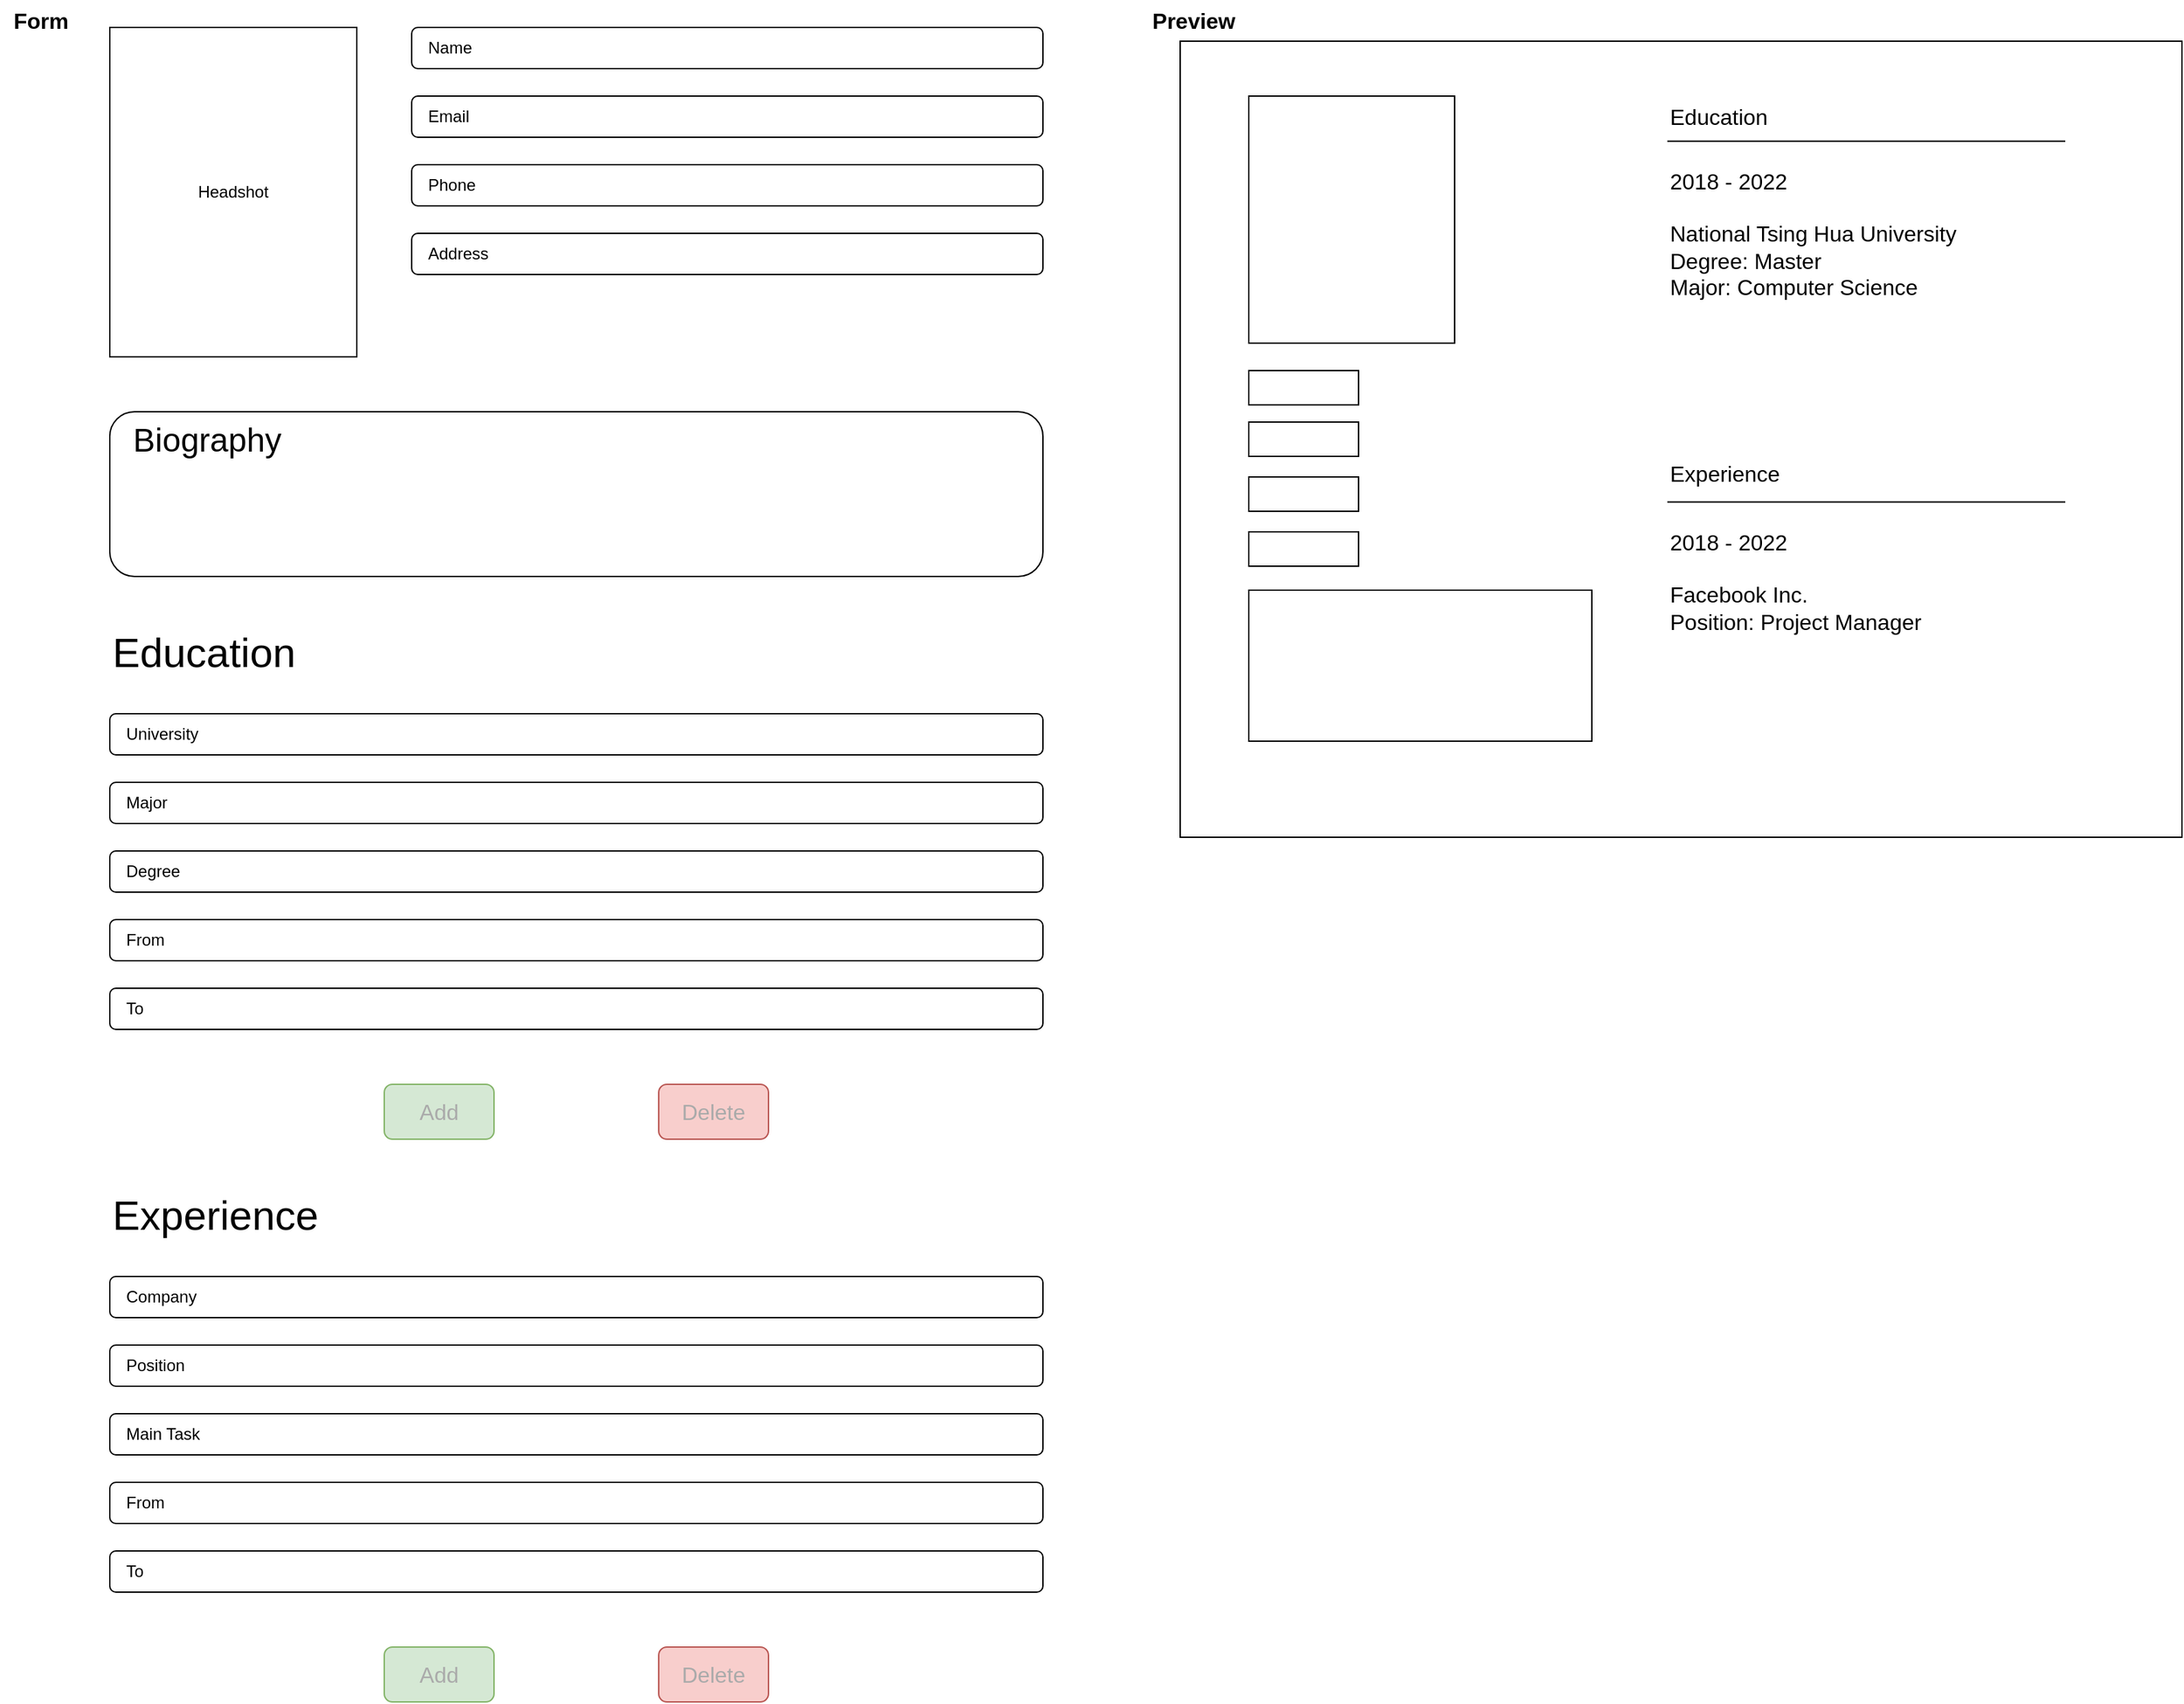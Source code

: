 <mxfile version="16.2.4" type="device"><diagram id="ZxuuxGdpwCb7rVBfSzP5" name="Page-1"><mxGraphModel dx="1422" dy="1823" grid="1" gridSize="10" guides="1" tooltips="1" connect="1" arrows="1" fold="1" page="1" pageScale="1" pageWidth="850" pageHeight="1100" math="0" shadow="0"><root><mxCell id="0"/><mxCell id="1" parent="0"/><mxCell id="BJmKSMmdJSAaoAUhxU8p-1" value="" style="rounded=0;whiteSpace=wrap;html=1;" parent="1" vertex="1"><mxGeometry x="80" y="-1080" width="180" height="240" as="geometry"/></mxCell><mxCell id="BJmKSMmdJSAaoAUhxU8p-2" value="Headshot" style="text;html=1;strokeColor=none;fillColor=none;align=center;verticalAlign=middle;whiteSpace=wrap;rounded=0;" parent="1" vertex="1"><mxGeometry x="140" y="-975" width="60" height="30" as="geometry"/></mxCell><mxCell id="BJmKSMmdJSAaoAUhxU8p-3" value="" style="rounded=1;whiteSpace=wrap;html=1;" parent="1" vertex="1"><mxGeometry x="300" y="-1080" width="460" height="30" as="geometry"/></mxCell><mxCell id="BJmKSMmdJSAaoAUhxU8p-4" value="Name" style="text;html=1;strokeColor=none;fillColor=none;align=left;verticalAlign=middle;whiteSpace=wrap;rounded=0;" parent="1" vertex="1"><mxGeometry x="310" y="-1080" width="60" height="30" as="geometry"/></mxCell><mxCell id="BJmKSMmdJSAaoAUhxU8p-5" value="" style="rounded=1;whiteSpace=wrap;html=1;" parent="1" vertex="1"><mxGeometry x="300" y="-980" width="460" height="30" as="geometry"/></mxCell><mxCell id="BJmKSMmdJSAaoAUhxU8p-6" value="Phone" style="text;html=1;strokeColor=none;fillColor=none;align=left;verticalAlign=middle;whiteSpace=wrap;rounded=0;" parent="1" vertex="1"><mxGeometry x="310" y="-980" width="60" height="30" as="geometry"/></mxCell><mxCell id="BJmKSMmdJSAaoAUhxU8p-7" value="" style="rounded=1;whiteSpace=wrap;html=1;" parent="1" vertex="1"><mxGeometry x="300" y="-1030" width="460" height="30" as="geometry"/></mxCell><mxCell id="BJmKSMmdJSAaoAUhxU8p-8" value="Email" style="text;html=1;strokeColor=none;fillColor=none;align=left;verticalAlign=middle;whiteSpace=wrap;rounded=0;" parent="1" vertex="1"><mxGeometry x="310" y="-1030" width="60" height="30" as="geometry"/></mxCell><mxCell id="BJmKSMmdJSAaoAUhxU8p-9" value="" style="rounded=1;whiteSpace=wrap;html=1;" parent="1" vertex="1"><mxGeometry x="80" y="-580" width="680" height="30" as="geometry"/></mxCell><mxCell id="BJmKSMmdJSAaoAUhxU8p-10" value="University" style="text;html=1;strokeColor=none;fillColor=none;align=left;verticalAlign=middle;rounded=0;" parent="1" vertex="1"><mxGeometry x="90" y="-580" width="90" height="30" as="geometry"/></mxCell><mxCell id="BJmKSMmdJSAaoAUhxU8p-11" value="&lt;font style=&quot;font-size: 30px&quot;&gt;Education&lt;/font&gt;" style="text;html=1;strokeColor=none;fillColor=none;align=left;verticalAlign=middle;whiteSpace=wrap;rounded=0;" parent="1" vertex="1"><mxGeometry x="80" y="-640" width="680" height="30" as="geometry"/></mxCell><mxCell id="BJmKSMmdJSAaoAUhxU8p-13" value="" style="rounded=1;whiteSpace=wrap;html=1;" parent="1" vertex="1"><mxGeometry x="80" y="-530" width="680" height="30" as="geometry"/></mxCell><mxCell id="BJmKSMmdJSAaoAUhxU8p-14" value="Major" style="text;html=1;strokeColor=none;fillColor=none;align=left;verticalAlign=middle;rounded=0;" parent="1" vertex="1"><mxGeometry x="90" y="-530" width="90" height="30" as="geometry"/></mxCell><mxCell id="BJmKSMmdJSAaoAUhxU8p-15" value="" style="rounded=1;whiteSpace=wrap;html=1;" parent="1" vertex="1"><mxGeometry x="80" y="-430" width="680" height="30" as="geometry"/></mxCell><mxCell id="BJmKSMmdJSAaoAUhxU8p-16" value="From" style="text;html=1;strokeColor=none;fillColor=none;align=left;verticalAlign=middle;rounded=0;" parent="1" vertex="1"><mxGeometry x="90" y="-430" width="90" height="30" as="geometry"/></mxCell><mxCell id="BJmKSMmdJSAaoAUhxU8p-17" value="" style="rounded=1;whiteSpace=wrap;html=1;" parent="1" vertex="1"><mxGeometry x="80" y="-380" width="680" height="30" as="geometry"/></mxCell><mxCell id="BJmKSMmdJSAaoAUhxU8p-18" value="To" style="text;html=1;strokeColor=none;fillColor=none;align=left;verticalAlign=middle;rounded=0;" parent="1" vertex="1"><mxGeometry x="90" y="-380" width="90" height="30" as="geometry"/></mxCell><mxCell id="BJmKSMmdJSAaoAUhxU8p-19" value="" style="rounded=1;whiteSpace=wrap;html=1;fontSize=30;fillColor=#d5e8d4;strokeColor=#82b366;" parent="1" vertex="1"><mxGeometry x="280" y="-310" width="80" height="40" as="geometry"/></mxCell><mxCell id="BJmKSMmdJSAaoAUhxU8p-21" value="Add" style="text;html=1;align=center;verticalAlign=middle;whiteSpace=wrap;rounded=0;fontSize=16;fontColor=#aaaaaa;" parent="1" vertex="1"><mxGeometry x="290" y="-305" width="60" height="30" as="geometry"/></mxCell><mxCell id="BJmKSMmdJSAaoAUhxU8p-22" value="" style="rounded=1;whiteSpace=wrap;html=1;fontSize=30;fillColor=#f8cecc;strokeColor=#b85450;" parent="1" vertex="1"><mxGeometry x="480" y="-310" width="80" height="40" as="geometry"/></mxCell><mxCell id="BJmKSMmdJSAaoAUhxU8p-23" value="Delete" style="text;html=1;align=center;verticalAlign=middle;whiteSpace=wrap;rounded=0;fontSize=16;fontColor=#aaaaaa;" parent="1" vertex="1"><mxGeometry x="490" y="-305" width="60" height="30" as="geometry"/></mxCell><mxCell id="BJmKSMmdJSAaoAUhxU8p-24" value="" style="rounded=1;whiteSpace=wrap;html=1;" parent="1" vertex="1"><mxGeometry x="80" y="-170" width="680" height="30" as="geometry"/></mxCell><mxCell id="BJmKSMmdJSAaoAUhxU8p-25" value="Company" style="text;html=1;strokeColor=none;fillColor=none;align=left;verticalAlign=middle;rounded=0;" parent="1" vertex="1"><mxGeometry x="90" y="-170" width="90" height="30" as="geometry"/></mxCell><mxCell id="BJmKSMmdJSAaoAUhxU8p-26" value="&lt;font style=&quot;font-size: 30px&quot;&gt;Experience&lt;/font&gt;" style="text;html=1;strokeColor=none;fillColor=none;align=left;verticalAlign=middle;whiteSpace=wrap;rounded=0;" parent="1" vertex="1"><mxGeometry x="80" y="-230" width="680" height="30" as="geometry"/></mxCell><mxCell id="BJmKSMmdJSAaoAUhxU8p-27" value="" style="rounded=1;whiteSpace=wrap;html=1;" parent="1" vertex="1"><mxGeometry x="80" y="-120" width="680" height="30" as="geometry"/></mxCell><mxCell id="BJmKSMmdJSAaoAUhxU8p-28" value="Position" style="text;html=1;strokeColor=none;fillColor=none;align=left;verticalAlign=middle;rounded=0;" parent="1" vertex="1"><mxGeometry x="90" y="-120" width="90" height="30" as="geometry"/></mxCell><mxCell id="BJmKSMmdJSAaoAUhxU8p-29" value="" style="rounded=1;whiteSpace=wrap;html=1;" parent="1" vertex="1"><mxGeometry x="80" y="-20" width="680" height="30" as="geometry"/></mxCell><mxCell id="BJmKSMmdJSAaoAUhxU8p-30" value="From" style="text;html=1;strokeColor=none;fillColor=none;align=left;verticalAlign=middle;rounded=0;" parent="1" vertex="1"><mxGeometry x="90" y="-20" width="90" height="30" as="geometry"/></mxCell><mxCell id="BJmKSMmdJSAaoAUhxU8p-31" value="" style="rounded=1;whiteSpace=wrap;html=1;" parent="1" vertex="1"><mxGeometry x="80" y="30" width="680" height="30" as="geometry"/></mxCell><mxCell id="BJmKSMmdJSAaoAUhxU8p-32" value="To" style="text;html=1;strokeColor=none;fillColor=none;align=left;verticalAlign=middle;rounded=0;" parent="1" vertex="1"><mxGeometry x="90" y="30" width="90" height="30" as="geometry"/></mxCell><mxCell id="BJmKSMmdJSAaoAUhxU8p-33" value="" style="rounded=1;whiteSpace=wrap;html=1;fontSize=30;fillColor=#d5e8d4;strokeColor=#82b366;" parent="1" vertex="1"><mxGeometry x="280" y="100" width="80" height="40" as="geometry"/></mxCell><mxCell id="BJmKSMmdJSAaoAUhxU8p-34" value="Add" style="text;html=1;align=center;verticalAlign=middle;whiteSpace=wrap;rounded=0;fontSize=16;fontColor=#aaaaaa;" parent="1" vertex="1"><mxGeometry x="290" y="105" width="60" height="30" as="geometry"/></mxCell><mxCell id="BJmKSMmdJSAaoAUhxU8p-35" value="" style="rounded=1;whiteSpace=wrap;html=1;fontSize=30;fillColor=#f8cecc;strokeColor=#b85450;" parent="1" vertex="1"><mxGeometry x="480" y="100" width="80" height="40" as="geometry"/></mxCell><mxCell id="BJmKSMmdJSAaoAUhxU8p-36" value="Delete" style="text;html=1;align=center;verticalAlign=middle;whiteSpace=wrap;rounded=0;fontSize=16;fontColor=#aaaaaa;" parent="1" vertex="1"><mxGeometry x="490" y="105" width="60" height="30" as="geometry"/></mxCell><mxCell id="BJmKSMmdJSAaoAUhxU8p-37" value="" style="rounded=1;whiteSpace=wrap;html=1;" parent="1" vertex="1"><mxGeometry x="80" y="-70" width="680" height="30" as="geometry"/></mxCell><mxCell id="BJmKSMmdJSAaoAUhxU8p-38" value="Main Task" style="text;html=1;strokeColor=none;fillColor=none;align=left;verticalAlign=middle;rounded=0;" parent="1" vertex="1"><mxGeometry x="90" y="-70" width="90" height="30" as="geometry"/></mxCell><mxCell id="BJmKSMmdJSAaoAUhxU8p-39" value="" style="rounded=1;whiteSpace=wrap;html=1;" parent="1" vertex="1"><mxGeometry x="80" y="-480" width="680" height="30" as="geometry"/></mxCell><mxCell id="BJmKSMmdJSAaoAUhxU8p-40" value="Degree" style="text;html=1;strokeColor=none;fillColor=none;align=left;verticalAlign=middle;rounded=0;" parent="1" vertex="1"><mxGeometry x="90" y="-480" width="90" height="30" as="geometry"/></mxCell><mxCell id="BJmKSMmdJSAaoAUhxU8p-41" value="" style="rounded=1;whiteSpace=wrap;html=1;fontSize=12;" parent="1" vertex="1"><mxGeometry x="300" y="-930" width="460" height="30" as="geometry"/></mxCell><mxCell id="BJmKSMmdJSAaoAUhxU8p-42" value="Address" style="text;html=1;strokeColor=none;fillColor=none;align=left;verticalAlign=middle;whiteSpace=wrap;rounded=0;" parent="1" vertex="1"><mxGeometry x="310" y="-930" width="60" height="30" as="geometry"/></mxCell><mxCell id="BJmKSMmdJSAaoAUhxU8p-43" value="&lt;div&gt;&lt;span style=&quot;font-size: 24px ; color: rgb(0 , 0 , 0)&quot;&gt;Biography&lt;/span&gt;&lt;/div&gt;" style="rounded=1;whiteSpace=wrap;html=1;fontSize=12;fontColor=#aaaaaa;align=left;horizontal=1;verticalAlign=top;labelPosition=center;verticalLabelPosition=middle;spacingLeft=15;" parent="1" vertex="1"><mxGeometry x="80" y="-800" width="680" height="120" as="geometry"/></mxCell><mxCell id="J42IzHKa6-lwj8lipMT5-1" value="&lt;b&gt;&lt;font style=&quot;font-size: 16px&quot;&gt;Form&lt;/font&gt;&lt;/b&gt;" style="text;html=1;strokeColor=none;fillColor=none;align=center;verticalAlign=middle;whiteSpace=wrap;rounded=0;" vertex="1" parent="1"><mxGeometry y="-1100" width="60" height="30" as="geometry"/></mxCell><mxCell id="J42IzHKa6-lwj8lipMT5-2" value="&lt;b&gt;&lt;font style=&quot;font-size: 16px&quot;&gt;Preview&lt;/font&gt;&lt;/b&gt;" style="text;html=1;strokeColor=none;fillColor=none;align=center;verticalAlign=middle;whiteSpace=wrap;rounded=0;" vertex="1" parent="1"><mxGeometry x="840" y="-1100" width="60" height="30" as="geometry"/></mxCell><mxCell id="J42IzHKa6-lwj8lipMT5-3" value="" style="rounded=0;whiteSpace=wrap;html=1;fontSize=16;" vertex="1" parent="1"><mxGeometry x="860" y="-1070" width="730" height="580" as="geometry"/></mxCell><mxCell id="J42IzHKa6-lwj8lipMT5-4" value="" style="rounded=0;whiteSpace=wrap;html=1;fontSize=16;" vertex="1" parent="1"><mxGeometry x="910" y="-1030" width="150" height="180" as="geometry"/></mxCell><mxCell id="J42IzHKa6-lwj8lipMT5-5" value="" style="rounded=0;whiteSpace=wrap;html=1;fontSize=16;" vertex="1" parent="1"><mxGeometry x="910" y="-830" width="80" height="25" as="geometry"/></mxCell><mxCell id="J42IzHKa6-lwj8lipMT5-6" value="" style="rounded=0;whiteSpace=wrap;html=1;fontSize=16;" vertex="1" parent="1"><mxGeometry x="910" y="-792.5" width="80" height="25" as="geometry"/></mxCell><mxCell id="J42IzHKa6-lwj8lipMT5-7" value="" style="rounded=0;whiteSpace=wrap;html=1;fontSize=16;" vertex="1" parent="1"><mxGeometry x="910" y="-752.5" width="80" height="25" as="geometry"/></mxCell><mxCell id="J42IzHKa6-lwj8lipMT5-8" value="" style="rounded=0;whiteSpace=wrap;html=1;fontSize=16;" vertex="1" parent="1"><mxGeometry x="910" y="-712.5" width="80" height="25" as="geometry"/></mxCell><mxCell id="J42IzHKa6-lwj8lipMT5-9" value="" style="rounded=0;whiteSpace=wrap;html=1;fontSize=16;" vertex="1" parent="1"><mxGeometry x="910" y="-670" width="250" height="110" as="geometry"/></mxCell><mxCell id="J42IzHKa6-lwj8lipMT5-10" value="Education" style="text;html=1;strokeColor=none;fillColor=none;align=left;verticalAlign=middle;whiteSpace=wrap;rounded=0;fontSize=16;" vertex="1" parent="1"><mxGeometry x="1215" y="-1030" width="60" height="30" as="geometry"/></mxCell><mxCell id="J42IzHKa6-lwj8lipMT5-11" value="Experience" style="text;html=1;strokeColor=none;fillColor=none;align=left;verticalAlign=middle;whiteSpace=wrap;rounded=0;fontSize=16;" vertex="1" parent="1"><mxGeometry x="1215" y="-770" width="60" height="30" as="geometry"/></mxCell><mxCell id="J42IzHKa6-lwj8lipMT5-12" value="2018 - 2022&amp;nbsp;&lt;br&gt;&lt;br&gt;National Tsing Hua University&lt;br&gt;Degree: Master&lt;br&gt;Major: Computer Science" style="text;html=1;strokeColor=none;fillColor=none;align=left;verticalAlign=top;whiteSpace=wrap;rounded=0;fontSize=16;" vertex="1" parent="1"><mxGeometry x="1215" y="-984.12" width="350" height="111.25" as="geometry"/></mxCell><mxCell id="J42IzHKa6-lwj8lipMT5-15" value="" style="endArrow=none;html=1;rounded=0;fontSize=16;" edge="1" parent="1"><mxGeometry width="50" height="50" relative="1" as="geometry"><mxPoint x="1215" y="-997.12" as="sourcePoint"/><mxPoint x="1505" y="-997.12" as="targetPoint"/></mxGeometry></mxCell><mxCell id="J42IzHKa6-lwj8lipMT5-16" value="2018 - 2022&amp;nbsp;&lt;br&gt;&lt;br&gt;Facebook Inc.&lt;br&gt;Position: Project Manager" style="text;html=1;strokeColor=none;fillColor=none;align=left;verticalAlign=top;whiteSpace=wrap;rounded=0;fontSize=16;" vertex="1" parent="1"><mxGeometry x="1215" y="-721.25" width="350" height="111.25" as="geometry"/></mxCell><mxCell id="J42IzHKa6-lwj8lipMT5-17" value="" style="endArrow=none;html=1;rounded=0;fontSize=16;" edge="1" parent="1"><mxGeometry width="50" height="50" relative="1" as="geometry"><mxPoint x="1215" y="-734.25" as="sourcePoint"/><mxPoint x="1505" y="-734.25" as="targetPoint"/></mxGeometry></mxCell></root></mxGraphModel></diagram></mxfile>